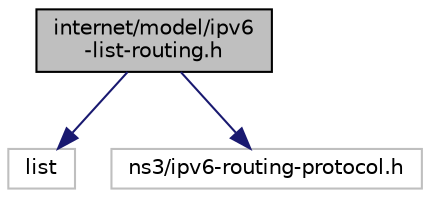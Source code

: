digraph "internet/model/ipv6-list-routing.h"
{
  edge [fontname="Helvetica",fontsize="10",labelfontname="Helvetica",labelfontsize="10"];
  node [fontname="Helvetica",fontsize="10",shape=record];
  Node1 [label="internet/model/ipv6\l-list-routing.h",height=0.2,width=0.4,color="black", fillcolor="grey75", style="filled", fontcolor="black"];
  Node1 -> Node2 [color="midnightblue",fontsize="10",style="solid"];
  Node2 [label="list",height=0.2,width=0.4,color="grey75", fillcolor="white", style="filled"];
  Node1 -> Node3 [color="midnightblue",fontsize="10",style="solid"];
  Node3 [label="ns3/ipv6-routing-protocol.h",height=0.2,width=0.4,color="grey75", fillcolor="white", style="filled"];
}
